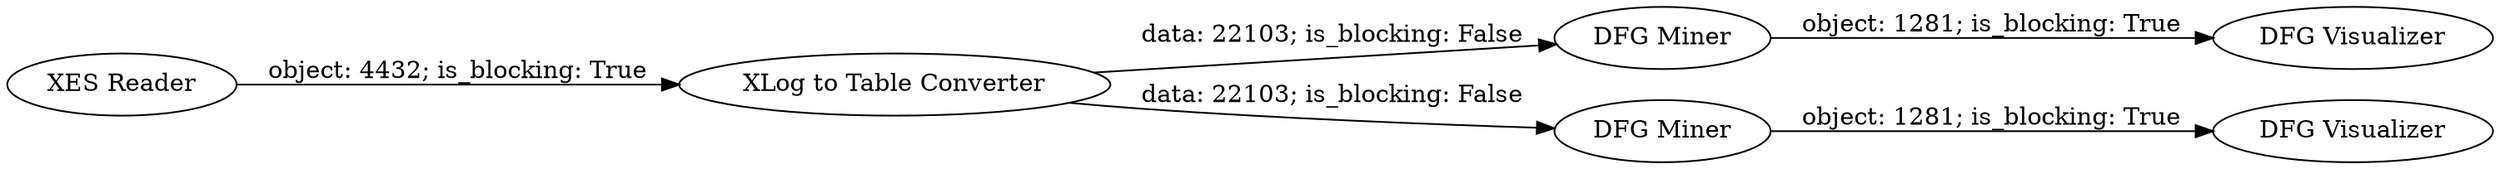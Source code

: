 digraph {
	"803056571555497750_10" [label="DFG Visualizer"]
	"803056571555497750_11" [label="DFG Miner"]
	"803056571555497750_12" [label="DFG Visualizer"]
	"803056571555497750_8" [label="DFG Miner"]
	"803056571555497750_6" [label="XES Reader"]
	"803056571555497750_9" [label="XLog to Table Converter"]
	"803056571555497750_11" -> "803056571555497750_12" [label="object: 1281; is_blocking: True"]
	"803056571555497750_9" -> "803056571555497750_8" [label="data: 22103; is_blocking: False"]
	"803056571555497750_8" -> "803056571555497750_10" [label="object: 1281; is_blocking: True"]
	"803056571555497750_6" -> "803056571555497750_9" [label="object: 4432; is_blocking: True"]
	"803056571555497750_9" -> "803056571555497750_11" [label="data: 22103; is_blocking: False"]
	rankdir=LR
}
